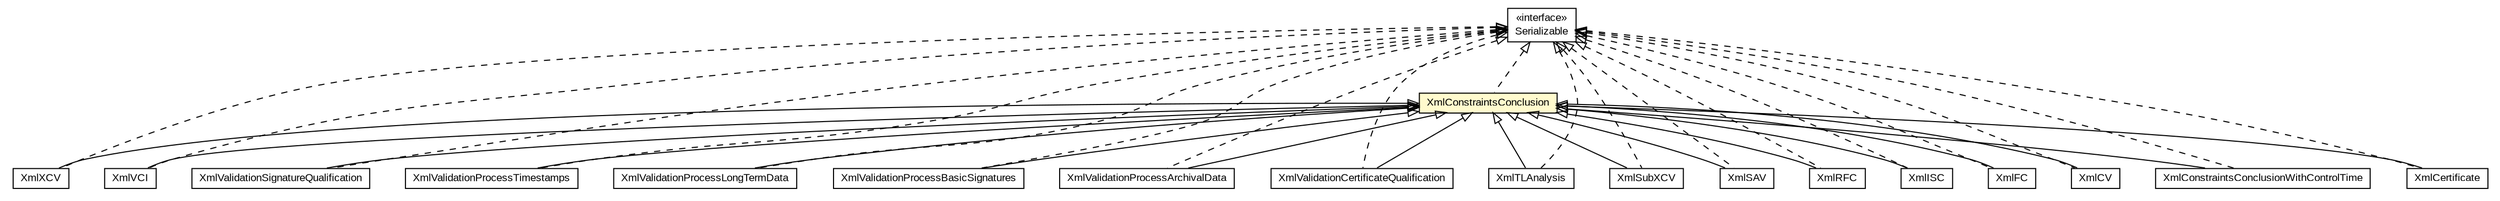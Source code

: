 #!/usr/local/bin/dot
#
# Class diagram 
# Generated by UMLGraph version R5_6-24-gf6e263 (http://www.umlgraph.org/)
#

digraph G {
	edge [fontname="arial",fontsize=10,labelfontname="arial",labelfontsize=10];
	node [fontname="arial",fontsize=10,shape=plaintext];
	nodesep=0.25;
	ranksep=0.5;
	// eu.europa.esig.dss.jaxb.detailedreport.XmlXCV
	c804044 [label=<<table title="eu.europa.esig.dss.jaxb.detailedreport.XmlXCV" border="0" cellborder="1" cellspacing="0" cellpadding="2" port="p" href="./XmlXCV.html">
		<tr><td><table border="0" cellspacing="0" cellpadding="1">
<tr><td align="center" balign="center"> XmlXCV </td></tr>
		</table></td></tr>
		</table>>, URL="./XmlXCV.html", fontname="arial", fontcolor="black", fontsize=10.0];
	// eu.europa.esig.dss.jaxb.detailedreport.XmlVCI
	c804046 [label=<<table title="eu.europa.esig.dss.jaxb.detailedreport.XmlVCI" border="0" cellborder="1" cellspacing="0" cellpadding="2" port="p" href="./XmlVCI.html">
		<tr><td><table border="0" cellspacing="0" cellpadding="1">
<tr><td align="center" balign="center"> XmlVCI </td></tr>
		</table></td></tr>
		</table>>, URL="./XmlVCI.html", fontname="arial", fontcolor="black", fontsize=10.0];
	// eu.europa.esig.dss.jaxb.detailedreport.XmlValidationSignatureQualification
	c804047 [label=<<table title="eu.europa.esig.dss.jaxb.detailedreport.XmlValidationSignatureQualification" border="0" cellborder="1" cellspacing="0" cellpadding="2" port="p" href="./XmlValidationSignatureQualification.html">
		<tr><td><table border="0" cellspacing="0" cellpadding="1">
<tr><td align="center" balign="center"> XmlValidationSignatureQualification </td></tr>
		</table></td></tr>
		</table>>, URL="./XmlValidationSignatureQualification.html", fontname="arial", fontcolor="black", fontsize=10.0];
	// eu.europa.esig.dss.jaxb.detailedreport.XmlValidationProcessTimestamps
	c804048 [label=<<table title="eu.europa.esig.dss.jaxb.detailedreport.XmlValidationProcessTimestamps" border="0" cellborder="1" cellspacing="0" cellpadding="2" port="p" href="./XmlValidationProcessTimestamps.html">
		<tr><td><table border="0" cellspacing="0" cellpadding="1">
<tr><td align="center" balign="center"> XmlValidationProcessTimestamps </td></tr>
		</table></td></tr>
		</table>>, URL="./XmlValidationProcessTimestamps.html", fontname="arial", fontcolor="black", fontsize=10.0];
	// eu.europa.esig.dss.jaxb.detailedreport.XmlValidationProcessLongTermData
	c804049 [label=<<table title="eu.europa.esig.dss.jaxb.detailedreport.XmlValidationProcessLongTermData" border="0" cellborder="1" cellspacing="0" cellpadding="2" port="p" href="./XmlValidationProcessLongTermData.html">
		<tr><td><table border="0" cellspacing="0" cellpadding="1">
<tr><td align="center" balign="center"> XmlValidationProcessLongTermData </td></tr>
		</table></td></tr>
		</table>>, URL="./XmlValidationProcessLongTermData.html", fontname="arial", fontcolor="black", fontsize=10.0];
	// eu.europa.esig.dss.jaxb.detailedreport.XmlValidationProcessBasicSignatures
	c804050 [label=<<table title="eu.europa.esig.dss.jaxb.detailedreport.XmlValidationProcessBasicSignatures" border="0" cellborder="1" cellspacing="0" cellpadding="2" port="p" href="./XmlValidationProcessBasicSignatures.html">
		<tr><td><table border="0" cellspacing="0" cellpadding="1">
<tr><td align="center" balign="center"> XmlValidationProcessBasicSignatures </td></tr>
		</table></td></tr>
		</table>>, URL="./XmlValidationProcessBasicSignatures.html", fontname="arial", fontcolor="black", fontsize=10.0];
	// eu.europa.esig.dss.jaxb.detailedreport.XmlValidationProcessArchivalData
	c804051 [label=<<table title="eu.europa.esig.dss.jaxb.detailedreport.XmlValidationProcessArchivalData" border="0" cellborder="1" cellspacing="0" cellpadding="2" port="p" href="./XmlValidationProcessArchivalData.html">
		<tr><td><table border="0" cellspacing="0" cellpadding="1">
<tr><td align="center" balign="center"> XmlValidationProcessArchivalData </td></tr>
		</table></td></tr>
		</table>>, URL="./XmlValidationProcessArchivalData.html", fontname="arial", fontcolor="black", fontsize=10.0];
	// eu.europa.esig.dss.jaxb.detailedreport.XmlValidationCertificateQualification
	c804052 [label=<<table title="eu.europa.esig.dss.jaxb.detailedreport.XmlValidationCertificateQualification" border="0" cellborder="1" cellspacing="0" cellpadding="2" port="p" href="./XmlValidationCertificateQualification.html">
		<tr><td><table border="0" cellspacing="0" cellpadding="1">
<tr><td align="center" balign="center"> XmlValidationCertificateQualification </td></tr>
		</table></td></tr>
		</table>>, URL="./XmlValidationCertificateQualification.html", fontname="arial", fontcolor="black", fontsize=10.0];
	// eu.europa.esig.dss.jaxb.detailedreport.XmlTLAnalysis
	c804053 [label=<<table title="eu.europa.esig.dss.jaxb.detailedreport.XmlTLAnalysis" border="0" cellborder="1" cellspacing="0" cellpadding="2" port="p" href="./XmlTLAnalysis.html">
		<tr><td><table border="0" cellspacing="0" cellpadding="1">
<tr><td align="center" balign="center"> XmlTLAnalysis </td></tr>
		</table></td></tr>
		</table>>, URL="./XmlTLAnalysis.html", fontname="arial", fontcolor="black", fontsize=10.0];
	// eu.europa.esig.dss.jaxb.detailedreport.XmlSubXCV
	c804054 [label=<<table title="eu.europa.esig.dss.jaxb.detailedreport.XmlSubXCV" border="0" cellborder="1" cellspacing="0" cellpadding="2" port="p" href="./XmlSubXCV.html">
		<tr><td><table border="0" cellspacing="0" cellpadding="1">
<tr><td align="center" balign="center"> XmlSubXCV </td></tr>
		</table></td></tr>
		</table>>, URL="./XmlSubXCV.html", fontname="arial", fontcolor="black", fontsize=10.0];
	// eu.europa.esig.dss.jaxb.detailedreport.XmlSAV
	c804057 [label=<<table title="eu.europa.esig.dss.jaxb.detailedreport.XmlSAV" border="0" cellborder="1" cellspacing="0" cellpadding="2" port="p" href="./XmlSAV.html">
		<tr><td><table border="0" cellspacing="0" cellpadding="1">
<tr><td align="center" balign="center"> XmlSAV </td></tr>
		</table></td></tr>
		</table>>, URL="./XmlSAV.html", fontname="arial", fontcolor="black", fontsize=10.0];
	// eu.europa.esig.dss.jaxb.detailedreport.XmlRFC
	c804058 [label=<<table title="eu.europa.esig.dss.jaxb.detailedreport.XmlRFC" border="0" cellborder="1" cellspacing="0" cellpadding="2" port="p" href="./XmlRFC.html">
		<tr><td><table border="0" cellspacing="0" cellpadding="1">
<tr><td align="center" balign="center"> XmlRFC </td></tr>
		</table></td></tr>
		</table>>, URL="./XmlRFC.html", fontname="arial", fontcolor="black", fontsize=10.0];
	// eu.europa.esig.dss.jaxb.detailedreport.XmlISC
	c804062 [label=<<table title="eu.europa.esig.dss.jaxb.detailedreport.XmlISC" border="0" cellborder="1" cellspacing="0" cellpadding="2" port="p" href="./XmlISC.html">
		<tr><td><table border="0" cellspacing="0" cellpadding="1">
<tr><td align="center" balign="center"> XmlISC </td></tr>
		</table></td></tr>
		</table>>, URL="./XmlISC.html", fontname="arial", fontcolor="black", fontsize=10.0];
	// eu.europa.esig.dss.jaxb.detailedreport.XmlFC
	c804063 [label=<<table title="eu.europa.esig.dss.jaxb.detailedreport.XmlFC" border="0" cellborder="1" cellspacing="0" cellpadding="2" port="p" href="./XmlFC.html">
		<tr><td><table border="0" cellspacing="0" cellpadding="1">
<tr><td align="center" balign="center"> XmlFC </td></tr>
		</table></td></tr>
		</table>>, URL="./XmlFC.html", fontname="arial", fontcolor="black", fontsize=10.0];
	// eu.europa.esig.dss.jaxb.detailedreport.XmlCV
	c804064 [label=<<table title="eu.europa.esig.dss.jaxb.detailedreport.XmlCV" border="0" cellborder="1" cellspacing="0" cellpadding="2" port="p" href="./XmlCV.html">
		<tr><td><table border="0" cellspacing="0" cellpadding="1">
<tr><td align="center" balign="center"> XmlCV </td></tr>
		</table></td></tr>
		</table>>, URL="./XmlCV.html", fontname="arial", fontcolor="black", fontsize=10.0];
	// eu.europa.esig.dss.jaxb.detailedreport.XmlConstraintsConclusionWithControlTime
	c804065 [label=<<table title="eu.europa.esig.dss.jaxb.detailedreport.XmlConstraintsConclusionWithControlTime" border="0" cellborder="1" cellspacing="0" cellpadding="2" port="p" href="./XmlConstraintsConclusionWithControlTime.html">
		<tr><td><table border="0" cellspacing="0" cellpadding="1">
<tr><td align="center" balign="center"> XmlConstraintsConclusionWithControlTime </td></tr>
		</table></td></tr>
		</table>>, URL="./XmlConstraintsConclusionWithControlTime.html", fontname="arial", fontcolor="black", fontsize=10.0];
	// eu.europa.esig.dss.jaxb.detailedreport.XmlConstraintsConclusion
	c804066 [label=<<table title="eu.europa.esig.dss.jaxb.detailedreport.XmlConstraintsConclusion" border="0" cellborder="1" cellspacing="0" cellpadding="2" port="p" bgcolor="lemonChiffon" href="./XmlConstraintsConclusion.html">
		<tr><td><table border="0" cellspacing="0" cellpadding="1">
<tr><td align="center" balign="center"> XmlConstraintsConclusion </td></tr>
		</table></td></tr>
		</table>>, URL="./XmlConstraintsConclusion.html", fontname="arial", fontcolor="black", fontsize=10.0];
	// eu.europa.esig.dss.jaxb.detailedreport.XmlCertificate
	c804071 [label=<<table title="eu.europa.esig.dss.jaxb.detailedreport.XmlCertificate" border="0" cellborder="1" cellspacing="0" cellpadding="2" port="p" href="./XmlCertificate.html">
		<tr><td><table border="0" cellspacing="0" cellpadding="1">
<tr><td align="center" balign="center"> XmlCertificate </td></tr>
		</table></td></tr>
		</table>>, URL="./XmlCertificate.html", fontname="arial", fontcolor="black", fontsize=10.0];
	//eu.europa.esig.dss.jaxb.detailedreport.XmlXCV extends eu.europa.esig.dss.jaxb.detailedreport.XmlConstraintsConclusion
	c804066:p -> c804044:p [dir=back,arrowtail=empty];
	//eu.europa.esig.dss.jaxb.detailedreport.XmlXCV implements java.io.Serializable
	c804649:p -> c804044:p [dir=back,arrowtail=empty,style=dashed];
	//eu.europa.esig.dss.jaxb.detailedreport.XmlVCI extends eu.europa.esig.dss.jaxb.detailedreport.XmlConstraintsConclusion
	c804066:p -> c804046:p [dir=back,arrowtail=empty];
	//eu.europa.esig.dss.jaxb.detailedreport.XmlVCI implements java.io.Serializable
	c804649:p -> c804046:p [dir=back,arrowtail=empty,style=dashed];
	//eu.europa.esig.dss.jaxb.detailedreport.XmlValidationSignatureQualification extends eu.europa.esig.dss.jaxb.detailedreport.XmlConstraintsConclusion
	c804066:p -> c804047:p [dir=back,arrowtail=empty];
	//eu.europa.esig.dss.jaxb.detailedreport.XmlValidationSignatureQualification implements java.io.Serializable
	c804649:p -> c804047:p [dir=back,arrowtail=empty,style=dashed];
	//eu.europa.esig.dss.jaxb.detailedreport.XmlValidationProcessTimestamps extends eu.europa.esig.dss.jaxb.detailedreport.XmlConstraintsConclusion
	c804066:p -> c804048:p [dir=back,arrowtail=empty];
	//eu.europa.esig.dss.jaxb.detailedreport.XmlValidationProcessTimestamps implements java.io.Serializable
	c804649:p -> c804048:p [dir=back,arrowtail=empty,style=dashed];
	//eu.europa.esig.dss.jaxb.detailedreport.XmlValidationProcessLongTermData extends eu.europa.esig.dss.jaxb.detailedreport.XmlConstraintsConclusion
	c804066:p -> c804049:p [dir=back,arrowtail=empty];
	//eu.europa.esig.dss.jaxb.detailedreport.XmlValidationProcessLongTermData implements java.io.Serializable
	c804649:p -> c804049:p [dir=back,arrowtail=empty,style=dashed];
	//eu.europa.esig.dss.jaxb.detailedreport.XmlValidationProcessBasicSignatures extends eu.europa.esig.dss.jaxb.detailedreport.XmlConstraintsConclusion
	c804066:p -> c804050:p [dir=back,arrowtail=empty];
	//eu.europa.esig.dss.jaxb.detailedreport.XmlValidationProcessBasicSignatures implements java.io.Serializable
	c804649:p -> c804050:p [dir=back,arrowtail=empty,style=dashed];
	//eu.europa.esig.dss.jaxb.detailedreport.XmlValidationProcessArchivalData extends eu.europa.esig.dss.jaxb.detailedreport.XmlConstraintsConclusion
	c804066:p -> c804051:p [dir=back,arrowtail=empty];
	//eu.europa.esig.dss.jaxb.detailedreport.XmlValidationProcessArchivalData implements java.io.Serializable
	c804649:p -> c804051:p [dir=back,arrowtail=empty,style=dashed];
	//eu.europa.esig.dss.jaxb.detailedreport.XmlValidationCertificateQualification extends eu.europa.esig.dss.jaxb.detailedreport.XmlConstraintsConclusion
	c804066:p -> c804052:p [dir=back,arrowtail=empty];
	//eu.europa.esig.dss.jaxb.detailedreport.XmlValidationCertificateQualification implements java.io.Serializable
	c804649:p -> c804052:p [dir=back,arrowtail=empty,style=dashed];
	//eu.europa.esig.dss.jaxb.detailedreport.XmlTLAnalysis extends eu.europa.esig.dss.jaxb.detailedreport.XmlConstraintsConclusion
	c804066:p -> c804053:p [dir=back,arrowtail=empty];
	//eu.europa.esig.dss.jaxb.detailedreport.XmlTLAnalysis implements java.io.Serializable
	c804649:p -> c804053:p [dir=back,arrowtail=empty,style=dashed];
	//eu.europa.esig.dss.jaxb.detailedreport.XmlSubXCV extends eu.europa.esig.dss.jaxb.detailedreport.XmlConstraintsConclusion
	c804066:p -> c804054:p [dir=back,arrowtail=empty];
	//eu.europa.esig.dss.jaxb.detailedreport.XmlSubXCV implements java.io.Serializable
	c804649:p -> c804054:p [dir=back,arrowtail=empty,style=dashed];
	//eu.europa.esig.dss.jaxb.detailedreport.XmlSAV extends eu.europa.esig.dss.jaxb.detailedreport.XmlConstraintsConclusion
	c804066:p -> c804057:p [dir=back,arrowtail=empty];
	//eu.europa.esig.dss.jaxb.detailedreport.XmlSAV implements java.io.Serializable
	c804649:p -> c804057:p [dir=back,arrowtail=empty,style=dashed];
	//eu.europa.esig.dss.jaxb.detailedreport.XmlRFC extends eu.europa.esig.dss.jaxb.detailedreport.XmlConstraintsConclusion
	c804066:p -> c804058:p [dir=back,arrowtail=empty];
	//eu.europa.esig.dss.jaxb.detailedreport.XmlRFC implements java.io.Serializable
	c804649:p -> c804058:p [dir=back,arrowtail=empty,style=dashed];
	//eu.europa.esig.dss.jaxb.detailedreport.XmlISC extends eu.europa.esig.dss.jaxb.detailedreport.XmlConstraintsConclusion
	c804066:p -> c804062:p [dir=back,arrowtail=empty];
	//eu.europa.esig.dss.jaxb.detailedreport.XmlISC implements java.io.Serializable
	c804649:p -> c804062:p [dir=back,arrowtail=empty,style=dashed];
	//eu.europa.esig.dss.jaxb.detailedreport.XmlFC extends eu.europa.esig.dss.jaxb.detailedreport.XmlConstraintsConclusion
	c804066:p -> c804063:p [dir=back,arrowtail=empty];
	//eu.europa.esig.dss.jaxb.detailedreport.XmlFC implements java.io.Serializable
	c804649:p -> c804063:p [dir=back,arrowtail=empty,style=dashed];
	//eu.europa.esig.dss.jaxb.detailedreport.XmlCV extends eu.europa.esig.dss.jaxb.detailedreport.XmlConstraintsConclusion
	c804066:p -> c804064:p [dir=back,arrowtail=empty];
	//eu.europa.esig.dss.jaxb.detailedreport.XmlCV implements java.io.Serializable
	c804649:p -> c804064:p [dir=back,arrowtail=empty,style=dashed];
	//eu.europa.esig.dss.jaxb.detailedreport.XmlConstraintsConclusionWithControlTime extends eu.europa.esig.dss.jaxb.detailedreport.XmlConstraintsConclusion
	c804066:p -> c804065:p [dir=back,arrowtail=empty];
	//eu.europa.esig.dss.jaxb.detailedreport.XmlConstraintsConclusionWithControlTime implements java.io.Serializable
	c804649:p -> c804065:p [dir=back,arrowtail=empty,style=dashed];
	//eu.europa.esig.dss.jaxb.detailedreport.XmlConstraintsConclusion implements java.io.Serializable
	c804649:p -> c804066:p [dir=back,arrowtail=empty,style=dashed];
	//eu.europa.esig.dss.jaxb.detailedreport.XmlCertificate extends eu.europa.esig.dss.jaxb.detailedreport.XmlConstraintsConclusion
	c804066:p -> c804071:p [dir=back,arrowtail=empty];
	//eu.europa.esig.dss.jaxb.detailedreport.XmlCertificate implements java.io.Serializable
	c804649:p -> c804071:p [dir=back,arrowtail=empty,style=dashed];
	// java.io.Serializable
	c804649 [label=<<table title="java.io.Serializable" border="0" cellborder="1" cellspacing="0" cellpadding="2" port="p" href="http://java.sun.com/j2se/1.4.2/docs/api/java/io/Serializable.html">
		<tr><td><table border="0" cellspacing="0" cellpadding="1">
<tr><td align="center" balign="center"> &#171;interface&#187; </td></tr>
<tr><td align="center" balign="center"> Serializable </td></tr>
		</table></td></tr>
		</table>>, URL="http://java.sun.com/j2se/1.4.2/docs/api/java/io/Serializable.html", fontname="arial", fontcolor="black", fontsize=10.0];
}

